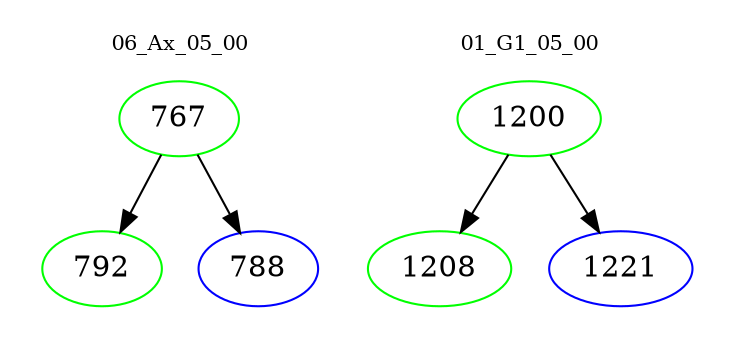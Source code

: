 digraph{
subgraph cluster_0 {
color = white
label = "06_Ax_05_00";
fontsize=10;
T0_767 [label="767", color="green"]
T0_767 -> T0_792 [color="black"]
T0_792 [label="792", color="green"]
T0_767 -> T0_788 [color="black"]
T0_788 [label="788", color="blue"]
}
subgraph cluster_1 {
color = white
label = "01_G1_05_00";
fontsize=10;
T1_1200 [label="1200", color="green"]
T1_1200 -> T1_1208 [color="black"]
T1_1208 [label="1208", color="green"]
T1_1200 -> T1_1221 [color="black"]
T1_1221 [label="1221", color="blue"]
}
}
